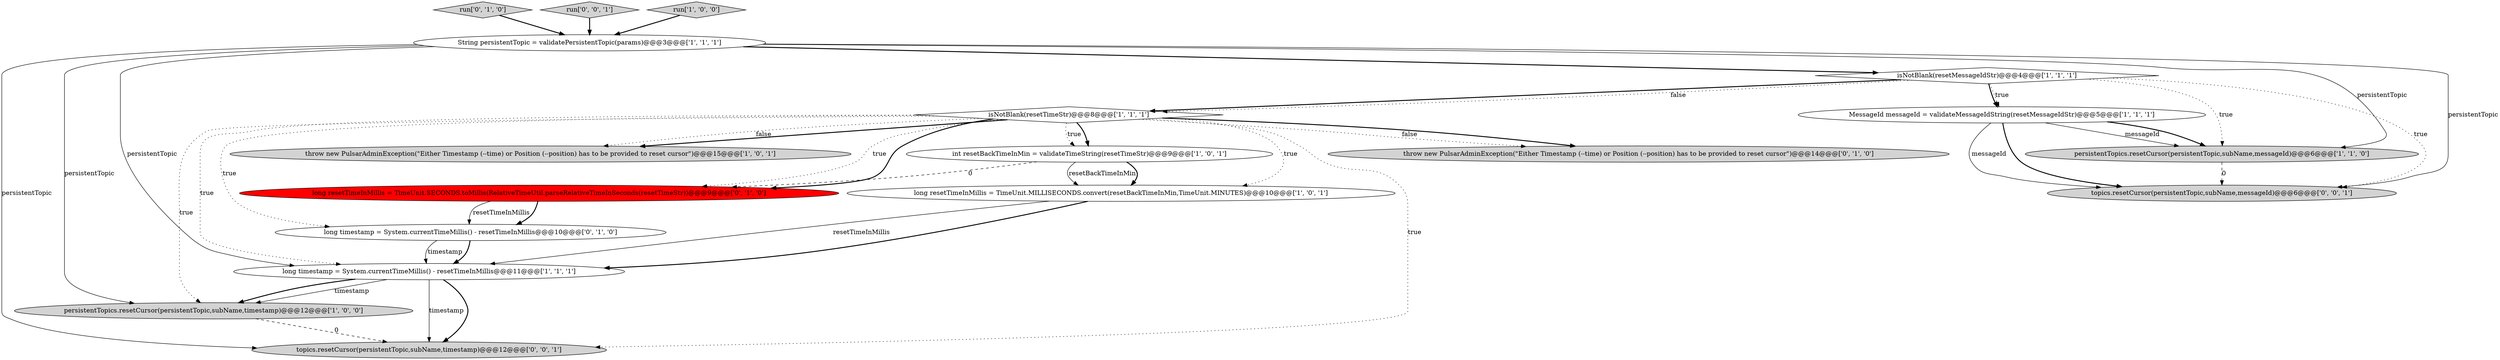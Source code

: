 digraph {
1 [style = filled, label = "isNotBlank(resetTimeStr)@@@8@@@['1', '1', '1']", fillcolor = white, shape = diamond image = "AAA0AAABBB1BBB"];
5 [style = filled, label = "throw new PulsarAdminException(\"Either Timestamp (--time) or Position (--position) has to be provided to reset cursor\")@@@15@@@['1', '0', '1']", fillcolor = lightgray, shape = ellipse image = "AAA0AAABBB1BBB"];
2 [style = filled, label = "persistentTopics.resetCursor(persistentTopic,subName,timestamp)@@@12@@@['1', '0', '0']", fillcolor = lightgray, shape = ellipse image = "AAA0AAABBB1BBB"];
13 [style = filled, label = "long resetTimeInMillis = TimeUnit.SECONDS.toMillis(RelativeTimeUtil.parseRelativeTimeInSeconds(resetTimeStr))@@@9@@@['0', '1', '0']", fillcolor = red, shape = ellipse image = "AAA1AAABBB2BBB"];
15 [style = filled, label = "topics.resetCursor(persistentTopic,subName,timestamp)@@@12@@@['0', '0', '1']", fillcolor = lightgray, shape = ellipse image = "AAA0AAABBB3BBB"];
9 [style = filled, label = "String persistentTopic = validatePersistentTopic(params)@@@3@@@['1', '1', '1']", fillcolor = white, shape = ellipse image = "AAA0AAABBB1BBB"];
10 [style = filled, label = "MessageId messageId = validateMessageIdString(resetMessageIdStr)@@@5@@@['1', '1', '1']", fillcolor = white, shape = ellipse image = "AAA0AAABBB1BBB"];
0 [style = filled, label = "persistentTopics.resetCursor(persistentTopic,subName,messageId)@@@6@@@['1', '1', '0']", fillcolor = lightgray, shape = ellipse image = "AAA0AAABBB1BBB"];
6 [style = filled, label = "long resetTimeInMillis = TimeUnit.MILLISECONDS.convert(resetBackTimeInMin,TimeUnit.MINUTES)@@@10@@@['1', '0', '1']", fillcolor = white, shape = ellipse image = "AAA0AAABBB1BBB"];
3 [style = filled, label = "long timestamp = System.currentTimeMillis() - resetTimeInMillis@@@11@@@['1', '1', '1']", fillcolor = white, shape = ellipse image = "AAA0AAABBB1BBB"];
12 [style = filled, label = "run['0', '1', '0']", fillcolor = lightgray, shape = diamond image = "AAA0AAABBB2BBB"];
16 [style = filled, label = "run['0', '0', '1']", fillcolor = lightgray, shape = diamond image = "AAA0AAABBB3BBB"];
17 [style = filled, label = "topics.resetCursor(persistentTopic,subName,messageId)@@@6@@@['0', '0', '1']", fillcolor = lightgray, shape = ellipse image = "AAA0AAABBB3BBB"];
4 [style = filled, label = "isNotBlank(resetMessageIdStr)@@@4@@@['1', '1', '1']", fillcolor = white, shape = diamond image = "AAA0AAABBB1BBB"];
8 [style = filled, label = "run['1', '0', '0']", fillcolor = lightgray, shape = diamond image = "AAA0AAABBB1BBB"];
14 [style = filled, label = "long timestamp = System.currentTimeMillis() - resetTimeInMillis@@@10@@@['0', '1', '0']", fillcolor = white, shape = ellipse image = "AAA0AAABBB2BBB"];
11 [style = filled, label = "throw new PulsarAdminException(\"Either Timestamp (--time) or Position (--position) has to be provided to reset cursor\")@@@14@@@['0', '1', '0']", fillcolor = lightgray, shape = ellipse image = "AAA0AAABBB2BBB"];
7 [style = filled, label = "int resetBackTimeInMin = validateTimeString(resetTimeStr)@@@9@@@['1', '0', '1']", fillcolor = white, shape = ellipse image = "AAA0AAABBB1BBB"];
1->5 [style = bold, label=""];
4->10 [style = bold, label=""];
6->3 [style = bold, label=""];
14->3 [style = bold, label=""];
14->3 [style = solid, label="timestamp"];
13->14 [style = solid, label="resetTimeInMillis"];
4->10 [style = dotted, label="true"];
9->4 [style = bold, label=""];
4->0 [style = dotted, label="true"];
10->17 [style = solid, label="messageId"];
9->3 [style = solid, label="persistentTopic"];
3->15 [style = solid, label="timestamp"];
10->17 [style = bold, label=""];
3->15 [style = bold, label=""];
10->0 [style = solid, label="messageId"];
1->14 [style = dotted, label="true"];
12->9 [style = bold, label=""];
0->17 [style = dashed, label="0"];
1->7 [style = bold, label=""];
1->13 [style = bold, label=""];
1->11 [style = bold, label=""];
1->3 [style = dotted, label="true"];
1->7 [style = dotted, label="true"];
2->15 [style = dashed, label="0"];
1->13 [style = dotted, label="true"];
9->17 [style = solid, label="persistentTopic"];
3->2 [style = bold, label=""];
7->6 [style = solid, label="resetBackTimeInMin"];
1->11 [style = dotted, label="false"];
1->15 [style = dotted, label="true"];
10->0 [style = bold, label=""];
7->6 [style = bold, label=""];
8->9 [style = bold, label=""];
7->13 [style = dashed, label="0"];
3->2 [style = solid, label="timestamp"];
1->5 [style = dotted, label="false"];
1->6 [style = dotted, label="true"];
9->0 [style = solid, label="persistentTopic"];
4->1 [style = bold, label=""];
4->1 [style = dotted, label="false"];
1->2 [style = dotted, label="true"];
4->17 [style = dotted, label="true"];
13->14 [style = bold, label=""];
9->15 [style = solid, label="persistentTopic"];
6->3 [style = solid, label="resetTimeInMillis"];
16->9 [style = bold, label=""];
9->2 [style = solid, label="persistentTopic"];
}
